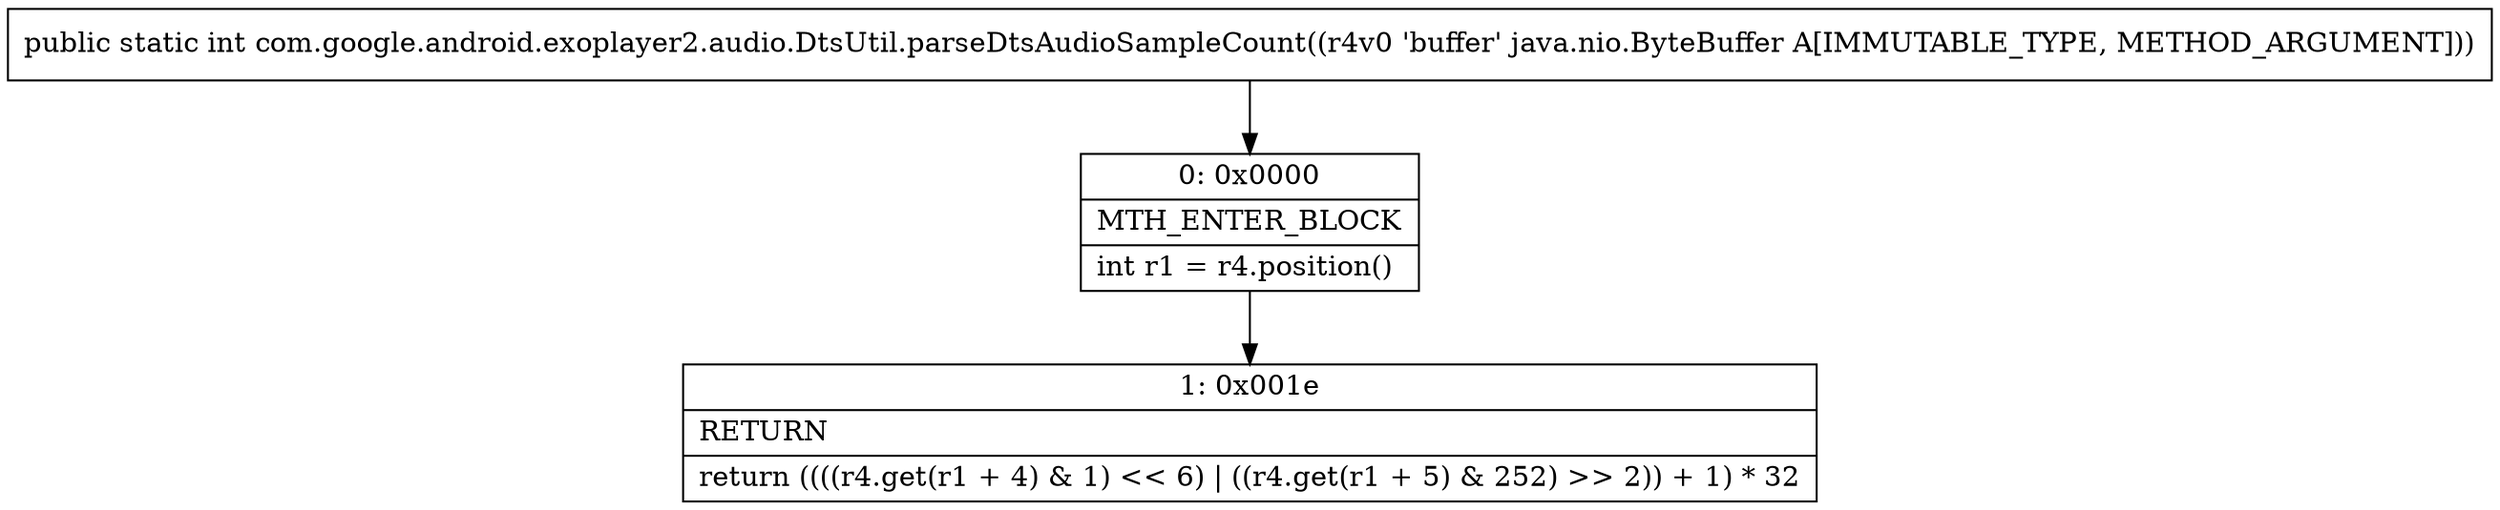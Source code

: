 digraph "CFG forcom.google.android.exoplayer2.audio.DtsUtil.parseDtsAudioSampleCount(Ljava\/nio\/ByteBuffer;)I" {
Node_0 [shape=record,label="{0\:\ 0x0000|MTH_ENTER_BLOCK\l|int r1 = r4.position()\l}"];
Node_1 [shape=record,label="{1\:\ 0x001e|RETURN\l|return ((((r4.get(r1 + 4) & 1) \<\< 6) \| ((r4.get(r1 + 5) & 252) \>\> 2)) + 1) * 32\l}"];
MethodNode[shape=record,label="{public static int com.google.android.exoplayer2.audio.DtsUtil.parseDtsAudioSampleCount((r4v0 'buffer' java.nio.ByteBuffer A[IMMUTABLE_TYPE, METHOD_ARGUMENT])) }"];
MethodNode -> Node_0;
Node_0 -> Node_1;
}

